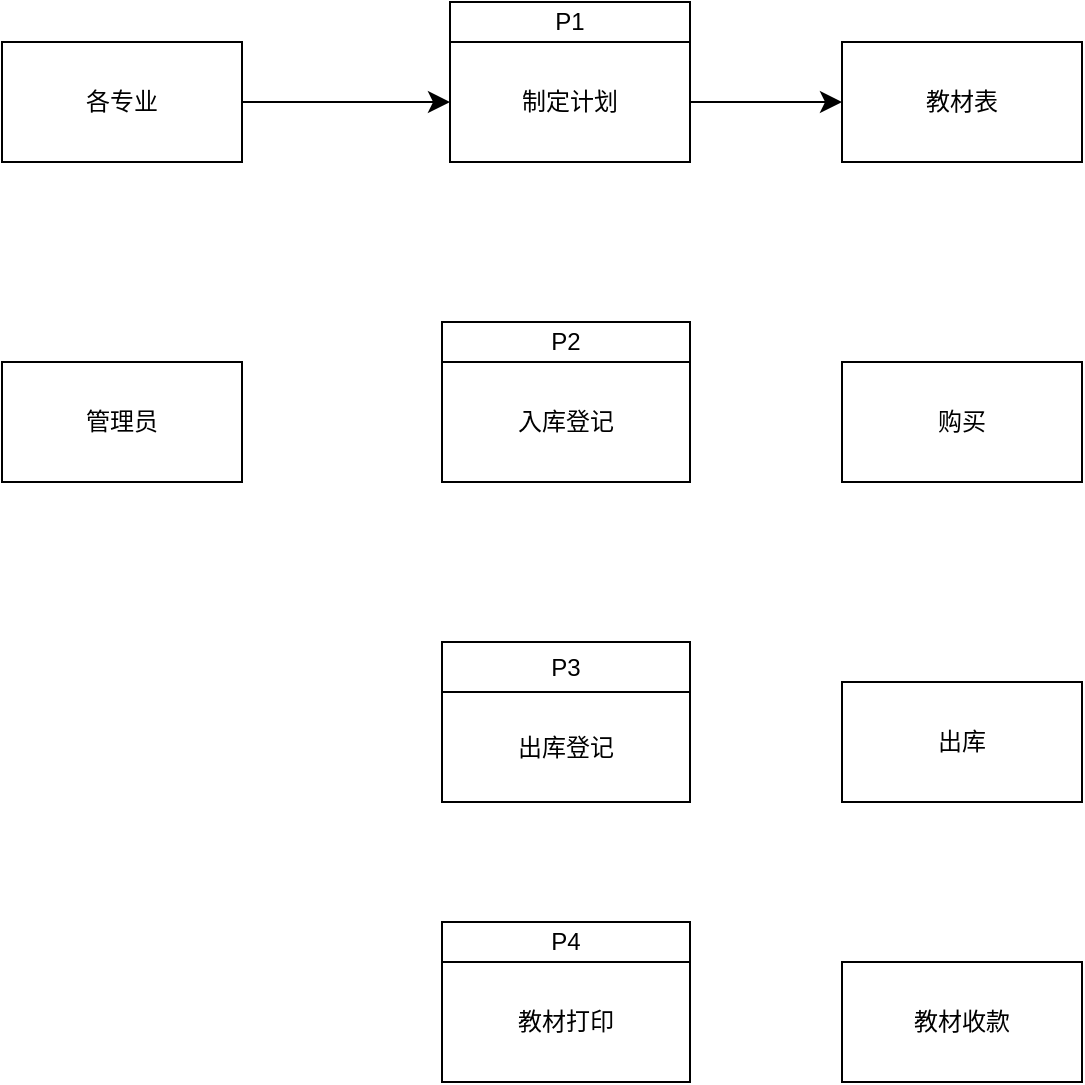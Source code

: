 <mxfile version="24.2.5" type="github">
  <diagram id="C5RBs43oDa-KdzZeNtuy" name="Page-1">
    <mxGraphModel dx="699" dy="778" grid="1" gridSize="10" guides="1" tooltips="1" connect="1" arrows="1" fold="1" page="1" pageScale="1" pageWidth="827" pageHeight="1169" math="0" shadow="0">
      <root>
        <mxCell id="WIyWlLk6GJQsqaUBKTNV-0" />
        <mxCell id="WIyWlLk6GJQsqaUBKTNV-1" parent="WIyWlLk6GJQsqaUBKTNV-0" />
        <mxCell id="AeURXPknWW4nim-53yF3-7" style="edgeStyle=none;curved=1;rounded=0;orthogonalLoop=1;jettySize=auto;html=1;entryX=0;entryY=0.5;entryDx=0;entryDy=0;fontSize=12;startSize=8;endSize=8;" edge="1" parent="WIyWlLk6GJQsqaUBKTNV-1" source="AeURXPknWW4nim-53yF3-0" target="AeURXPknWW4nim-53yF3-2">
          <mxGeometry relative="1" as="geometry" />
        </mxCell>
        <mxCell id="AeURXPknWW4nim-53yF3-0" value="各专业" style="whiteSpace=wrap;html=1;" vertex="1" parent="WIyWlLk6GJQsqaUBKTNV-1">
          <mxGeometry x="130" y="260" width="120" height="60" as="geometry" />
        </mxCell>
        <mxCell id="AeURXPknWW4nim-53yF3-1" value="P1" style="rounded=0;whiteSpace=wrap;html=1;" vertex="1" parent="WIyWlLk6GJQsqaUBKTNV-1">
          <mxGeometry x="354" y="240" width="120" height="20" as="geometry" />
        </mxCell>
        <mxCell id="AeURXPknWW4nim-53yF3-6" style="edgeStyle=none;curved=1;rounded=0;orthogonalLoop=1;jettySize=auto;html=1;entryX=0;entryY=0.5;entryDx=0;entryDy=0;fontSize=12;startSize=8;endSize=8;" edge="1" parent="WIyWlLk6GJQsqaUBKTNV-1" source="AeURXPknWW4nim-53yF3-2" target="AeURXPknWW4nim-53yF3-3">
          <mxGeometry relative="1" as="geometry" />
        </mxCell>
        <mxCell id="AeURXPknWW4nim-53yF3-2" value="制定计划" style="rounded=0;whiteSpace=wrap;html=1;" vertex="1" parent="WIyWlLk6GJQsqaUBKTNV-1">
          <mxGeometry x="354" y="260" width="120" height="60" as="geometry" />
        </mxCell>
        <mxCell id="AeURXPknWW4nim-53yF3-3" value="教材表" style="rounded=0;whiteSpace=wrap;html=1;" vertex="1" parent="WIyWlLk6GJQsqaUBKTNV-1">
          <mxGeometry x="550" y="260" width="120" height="60" as="geometry" />
        </mxCell>
        <mxCell id="AeURXPknWW4nim-53yF3-8" value="管理员" style="rounded=0;whiteSpace=wrap;html=1;" vertex="1" parent="WIyWlLk6GJQsqaUBKTNV-1">
          <mxGeometry x="130" y="420" width="120" height="60" as="geometry" />
        </mxCell>
        <mxCell id="AeURXPknWW4nim-53yF3-9" value="入库登记" style="rounded=0;whiteSpace=wrap;html=1;" vertex="1" parent="WIyWlLk6GJQsqaUBKTNV-1">
          <mxGeometry x="350" y="420" width="124" height="60" as="geometry" />
        </mxCell>
        <mxCell id="AeURXPknWW4nim-53yF3-10" value="P2" style="rounded=0;whiteSpace=wrap;html=1;" vertex="1" parent="WIyWlLk6GJQsqaUBKTNV-1">
          <mxGeometry x="350" y="400" width="124" height="20" as="geometry" />
        </mxCell>
        <mxCell id="AeURXPknWW4nim-53yF3-11" value="购买" style="rounded=0;whiteSpace=wrap;html=1;" vertex="1" parent="WIyWlLk6GJQsqaUBKTNV-1">
          <mxGeometry x="550" y="420" width="120" height="60" as="geometry" />
        </mxCell>
        <mxCell id="AeURXPknWW4nim-53yF3-12" value="出库登记" style="rounded=0;whiteSpace=wrap;html=1;" vertex="1" parent="WIyWlLk6GJQsqaUBKTNV-1">
          <mxGeometry x="350" y="585" width="124" height="55" as="geometry" />
        </mxCell>
        <mxCell id="AeURXPknWW4nim-53yF3-13" value="P3" style="rounded=0;whiteSpace=wrap;html=1;" vertex="1" parent="WIyWlLk6GJQsqaUBKTNV-1">
          <mxGeometry x="350" y="560" width="124" height="25" as="geometry" />
        </mxCell>
        <mxCell id="AeURXPknWW4nim-53yF3-14" value="出库" style="rounded=0;whiteSpace=wrap;html=1;" vertex="1" parent="WIyWlLk6GJQsqaUBKTNV-1">
          <mxGeometry x="550" y="580" width="120" height="60" as="geometry" />
        </mxCell>
        <mxCell id="AeURXPknWW4nim-53yF3-15" value="教材打印" style="rounded=0;whiteSpace=wrap;html=1;" vertex="1" parent="WIyWlLk6GJQsqaUBKTNV-1">
          <mxGeometry x="350" y="720" width="124" height="60" as="geometry" />
        </mxCell>
        <mxCell id="AeURXPknWW4nim-53yF3-16" value="P4" style="rounded=0;whiteSpace=wrap;html=1;" vertex="1" parent="WIyWlLk6GJQsqaUBKTNV-1">
          <mxGeometry x="350" y="700" width="124" height="20" as="geometry" />
        </mxCell>
        <mxCell id="AeURXPknWW4nim-53yF3-17" value="教材收款" style="rounded=0;whiteSpace=wrap;html=1;" vertex="1" parent="WIyWlLk6GJQsqaUBKTNV-1">
          <mxGeometry x="550" y="720" width="120" height="60" as="geometry" />
        </mxCell>
      </root>
    </mxGraphModel>
  </diagram>
</mxfile>
